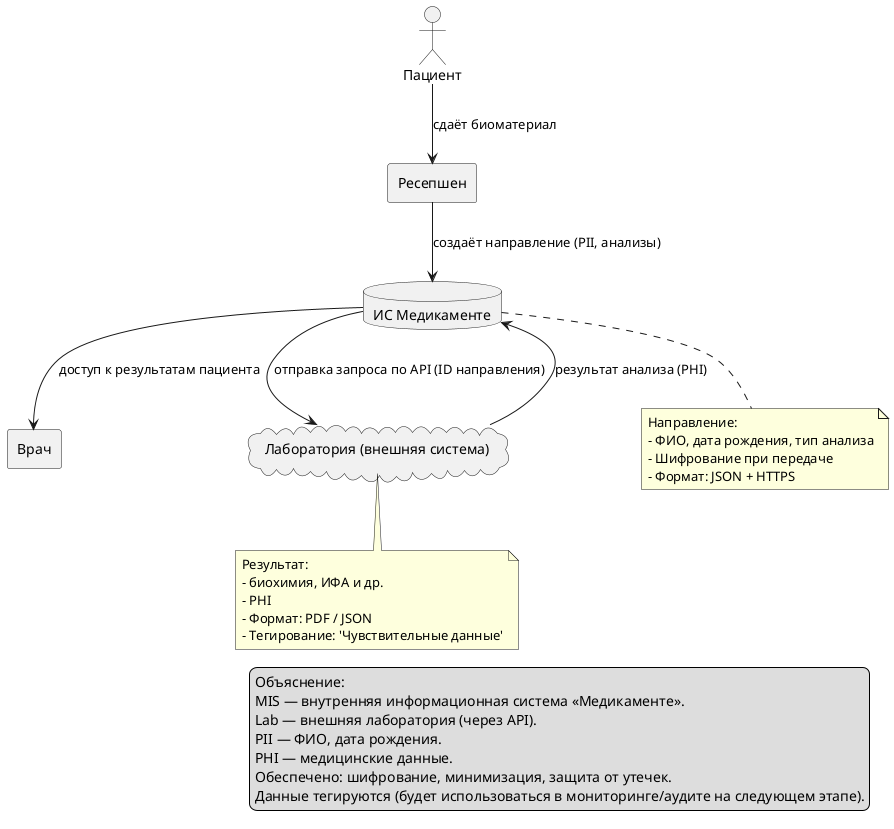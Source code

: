 @startuml

actor "Пациент" as Patient
rectangle "Ресепшен" as Reception
rectangle "Врач" as Doctor
database "ИС Медикаменте" as MIS
cloud "Лаборатория (внешняя система)" as Lab

Patient --> Reception : сдаёт биоматериал
Reception --> MIS : создаёт направление (PII, анализы)
MIS --> Lab : отправка запроса по API (ID направления)

Lab --> MIS : результат анализа (PHI)
MIS --> Doctor : доступ к результатам пациента

note "Направление:\n- ФИО, дата рождения, тип анализа\n- Шифрование при передаче\n- Формат: JSON + HTTPS" as N1
note "Результат:\n- биохимия, ИФА и др.\n- PHI\n- Формат: PDF / JSON\n- Тегирование: 'Чувствительные данные'" as N2

MIS .. N1
Lab .. N2

legend right
Объяснение:
MIS — внутренняя информационная система «Медикаменте».
Lab — внешняя лаборатория (через API).
PII — ФИО, дата рождения.
PHI — медицинские данные.
Обеспечено: шифрование, минимизация, защита от утечек.
Данные тегируются (будет использоваться в мониторинге/аудите на следующем этапе).
endlegend

@enduml
